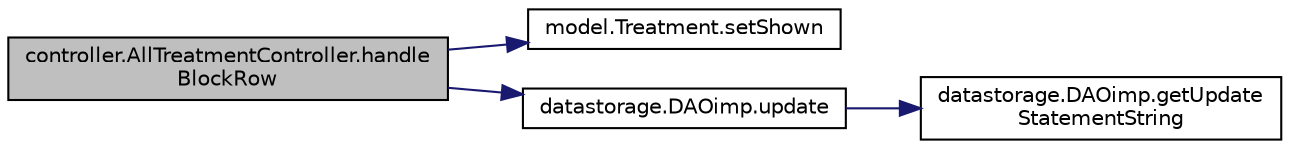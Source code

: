 digraph "controller.AllTreatmentController.handleBlockRow"
{
 // LATEX_PDF_SIZE
  edge [fontname="Helvetica",fontsize="10",labelfontname="Helvetica",labelfontsize="10"];
  node [fontname="Helvetica",fontsize="10",shape=record];
  rankdir="LR";
  Node1 [label="controller.AllTreatmentController.handle\lBlockRow",height=0.2,width=0.4,color="black", fillcolor="grey75", style="filled", fontcolor="black",tooltip=" "];
  Node1 -> Node2 [color="midnightblue",fontsize="10",style="solid",fontname="Helvetica"];
  Node2 [label="model.Treatment.setShown",height=0.2,width=0.4,color="black", fillcolor="white", style="filled",URL="$classmodel_1_1_treatment.html#a9b2b75a157a2b3ed2305dbb803b99389",tooltip=" "];
  Node1 -> Node3 [color="midnightblue",fontsize="10",style="solid",fontname="Helvetica"];
  Node3 [label="datastorage.DAOimp.update",height=0.2,width=0.4,color="black", fillcolor="white", style="filled",URL="$classdatastorage_1_1_d_a_oimp.html#a9469bdb0627770a5b3220c1739275ac9",tooltip=" "];
  Node3 -> Node4 [color="midnightblue",fontsize="10",style="solid",fontname="Helvetica"];
  Node4 [label="datastorage.DAOimp.getUpdate\lStatementString",height=0.2,width=0.4,color="black", fillcolor="white", style="filled",URL="$classdatastorage_1_1_d_a_oimp.html#af62dfafb3074ef9c6f339b1ca81877eb",tooltip=" "];
}
